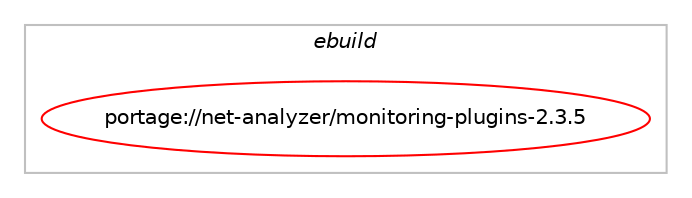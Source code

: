digraph prolog {

# *************
# Graph options
# *************

newrank=true;
concentrate=true;
compound=true;
graph [rankdir=LR,fontname=Helvetica,fontsize=10,ranksep=1.5];#, ranksep=2.5, nodesep=0.2];
edge  [arrowhead=vee];
node  [fontname=Helvetica,fontsize=10];

# **********
# The ebuild
# **********

subgraph cluster_leftcol {
color=gray;
label=<<i>ebuild</i>>;
id [label="portage://net-analyzer/monitoring-plugins-2.3.5", color=red, width=4, href="../net-analyzer/monitoring-plugins-2.3.5.svg"];
}

# ****************
# The dependencies
# ****************

subgraph cluster_midcol {
color=gray;
label=<<i>dependencies</i>>;
subgraph cluster_compile {
fillcolor="#eeeeee";
style=filled;
label=<<i>compile</i>>;
# *** BEGIN UNKNOWN DEPENDENCY TYPE (TODO) ***
# id -> equal(use_conditional_group(positive,curl,portage://net-analyzer/monitoring-plugins-2.3.5,[package_dependency(portage://net-analyzer/monitoring-plugins-2.3.5,install,no,dev-libs,uriparser,none,[,,],[],[]),package_dependency(portage://net-analyzer/monitoring-plugins-2.3.5,install,no,net-misc,curl,none,[,,],[],[])]))
# *** END UNKNOWN DEPENDENCY TYPE (TODO) ***

# *** BEGIN UNKNOWN DEPENDENCY TYPE (TODO) ***
# id -> equal(use_conditional_group(positive,dns,portage://net-analyzer/monitoring-plugins-2.3.5,[package_dependency(portage://net-analyzer/monitoring-plugins-2.3.5,install,no,net-dns,bind-tools,none,[,,],[],[])]))
# *** END UNKNOWN DEPENDENCY TYPE (TODO) ***

# *** BEGIN UNKNOWN DEPENDENCY TYPE (TODO) ***
# id -> equal(use_conditional_group(positive,fping,portage://net-analyzer/monitoring-plugins-2.3.5,[package_dependency(portage://net-analyzer/monitoring-plugins-2.3.5,install,no,net-analyzer,fping,none,[,,],[],[])]))
# *** END UNKNOWN DEPENDENCY TYPE (TODO) ***

# *** BEGIN UNKNOWN DEPENDENCY TYPE (TODO) ***
# id -> equal(use_conditional_group(positive,game,portage://net-analyzer/monitoring-plugins-2.3.5,[package_dependency(portage://net-analyzer/monitoring-plugins-2.3.5,install,no,games-util,qstat,none,[,,],[],[])]))
# *** END UNKNOWN DEPENDENCY TYPE (TODO) ***

# *** BEGIN UNKNOWN DEPENDENCY TYPE (TODO) ***
# id -> equal(use_conditional_group(positive,ldap,portage://net-analyzer/monitoring-plugins-2.3.5,[package_dependency(portage://net-analyzer/monitoring-plugins-2.3.5,install,no,net-nds,openldap,none,[,,],any_same_slot,[])]))
# *** END UNKNOWN DEPENDENCY TYPE (TODO) ***

# *** BEGIN UNKNOWN DEPENDENCY TYPE (TODO) ***
# id -> equal(use_conditional_group(positive,mysql,portage://net-analyzer/monitoring-plugins-2.3.5,[any_of_group([package_dependency(portage://net-analyzer/monitoring-plugins-2.3.5,install,no,dev-db,mysql-connector-c,none,[,,],[],[]),package_dependency(portage://net-analyzer/monitoring-plugins-2.3.5,install,no,dev-db,mariadb-connector-c,none,[,,],[],[])])]))
# *** END UNKNOWN DEPENDENCY TYPE (TODO) ***

# *** BEGIN UNKNOWN DEPENDENCY TYPE (TODO) ***
# id -> equal(use_conditional_group(positive,postgres,portage://net-analyzer/monitoring-plugins-2.3.5,[package_dependency(portage://net-analyzer/monitoring-plugins-2.3.5,install,no,dev-db,postgresql,none,[,,],any_same_slot,[])]))
# *** END UNKNOWN DEPENDENCY TYPE (TODO) ***

# *** BEGIN UNKNOWN DEPENDENCY TYPE (TODO) ***
# id -> equal(use_conditional_group(positive,radius,portage://net-analyzer/monitoring-plugins-2.3.5,[package_dependency(portage://net-analyzer/monitoring-plugins-2.3.5,install,no,net-dialup,freeradius-client,none,[,,],[],[])]))
# *** END UNKNOWN DEPENDENCY TYPE (TODO) ***

# *** BEGIN UNKNOWN DEPENDENCY TYPE (TODO) ***
# id -> equal(use_conditional_group(positive,samba,portage://net-analyzer/monitoring-plugins-2.3.5,[package_dependency(portage://net-analyzer/monitoring-plugins-2.3.5,install,no,net-fs,samba,none,[,,],[],[])]))
# *** END UNKNOWN DEPENDENCY TYPE (TODO) ***

# *** BEGIN UNKNOWN DEPENDENCY TYPE (TODO) ***
# id -> equal(use_conditional_group(positive,snmp,portage://net-analyzer/monitoring-plugins-2.3.5,[package_dependency(portage://net-analyzer/monitoring-plugins-2.3.5,install,no,dev-perl,Net-SNMP,none,[,,],[],[]),package_dependency(portage://net-analyzer/monitoring-plugins-2.3.5,install,no,net-analyzer,net-snmp,none,[,,],[],[use(disable(minimal),none)])]))
# *** END UNKNOWN DEPENDENCY TYPE (TODO) ***

# *** BEGIN UNKNOWN DEPENDENCY TYPE (TODO) ***
# id -> equal(use_conditional_group(positive,ssh,portage://net-analyzer/monitoring-plugins-2.3.5,[package_dependency(portage://net-analyzer/monitoring-plugins-2.3.5,install,no,virtual,openssh,none,[,,],[],[])]))
# *** END UNKNOWN DEPENDENCY TYPE (TODO) ***

# *** BEGIN UNKNOWN DEPENDENCY TYPE (TODO) ***
# id -> equal(use_conditional_group(positive,ssl,portage://net-analyzer/monitoring-plugins-2.3.5,[use_conditional_group(negative,gnutls,portage://net-analyzer/monitoring-plugins-2.3.5,[package_dependency(portage://net-analyzer/monitoring-plugins-2.3.5,install,no,dev-libs,openssl,none,[,,],[slot(0),equal],[])]),use_conditional_group(positive,gnutls,portage://net-analyzer/monitoring-plugins-2.3.5,[package_dependency(portage://net-analyzer/monitoring-plugins-2.3.5,install,no,net-libs,gnutls,none,[,,],[],[])])]))
# *** END UNKNOWN DEPENDENCY TYPE (TODO) ***

# *** BEGIN UNKNOWN DEPENDENCY TYPE (TODO) ***
# id -> equal(package_dependency(portage://net-analyzer/monitoring-plugins-2.3.5,install,no,dev-lang,perl,none,[,,],[],[]))
# *** END UNKNOWN DEPENDENCY TYPE (TODO) ***

}
subgraph cluster_compileandrun {
fillcolor="#eeeeee";
style=filled;
label=<<i>compile and run</i>>;
}
subgraph cluster_run {
fillcolor="#eeeeee";
style=filled;
label=<<i>run</i>>;
# *** BEGIN UNKNOWN DEPENDENCY TYPE (TODO) ***
# id -> equal(use_conditional_group(positive,curl,portage://net-analyzer/monitoring-plugins-2.3.5,[package_dependency(portage://net-analyzer/monitoring-plugins-2.3.5,run,no,dev-libs,uriparser,none,[,,],[],[]),package_dependency(portage://net-analyzer/monitoring-plugins-2.3.5,run,no,net-misc,curl,none,[,,],[],[])]))
# *** END UNKNOWN DEPENDENCY TYPE (TODO) ***

# *** BEGIN UNKNOWN DEPENDENCY TYPE (TODO) ***
# id -> equal(use_conditional_group(positive,dns,portage://net-analyzer/monitoring-plugins-2.3.5,[package_dependency(portage://net-analyzer/monitoring-plugins-2.3.5,run,no,net-dns,bind-tools,none,[,,],[],[])]))
# *** END UNKNOWN DEPENDENCY TYPE (TODO) ***

# *** BEGIN UNKNOWN DEPENDENCY TYPE (TODO) ***
# id -> equal(use_conditional_group(positive,fping,portage://net-analyzer/monitoring-plugins-2.3.5,[package_dependency(portage://net-analyzer/monitoring-plugins-2.3.5,run,no,net-analyzer,fping,none,[,,],[],[])]))
# *** END UNKNOWN DEPENDENCY TYPE (TODO) ***

# *** BEGIN UNKNOWN DEPENDENCY TYPE (TODO) ***
# id -> equal(use_conditional_group(positive,game,portage://net-analyzer/monitoring-plugins-2.3.5,[package_dependency(portage://net-analyzer/monitoring-plugins-2.3.5,run,no,games-util,qstat,none,[,,],[],[])]))
# *** END UNKNOWN DEPENDENCY TYPE (TODO) ***

# *** BEGIN UNKNOWN DEPENDENCY TYPE (TODO) ***
# id -> equal(use_conditional_group(positive,ldap,portage://net-analyzer/monitoring-plugins-2.3.5,[package_dependency(portage://net-analyzer/monitoring-plugins-2.3.5,run,no,net-nds,openldap,none,[,,],any_same_slot,[])]))
# *** END UNKNOWN DEPENDENCY TYPE (TODO) ***

# *** BEGIN UNKNOWN DEPENDENCY TYPE (TODO) ***
# id -> equal(use_conditional_group(positive,mysql,portage://net-analyzer/monitoring-plugins-2.3.5,[any_of_group([package_dependency(portage://net-analyzer/monitoring-plugins-2.3.5,run,no,dev-db,mysql-connector-c,none,[,,],[],[]),package_dependency(portage://net-analyzer/monitoring-plugins-2.3.5,run,no,dev-db,mariadb-connector-c,none,[,,],[],[])])]))
# *** END UNKNOWN DEPENDENCY TYPE (TODO) ***

# *** BEGIN UNKNOWN DEPENDENCY TYPE (TODO) ***
# id -> equal(use_conditional_group(positive,postgres,portage://net-analyzer/monitoring-plugins-2.3.5,[package_dependency(portage://net-analyzer/monitoring-plugins-2.3.5,run,no,dev-db,postgresql,none,[,,],any_same_slot,[])]))
# *** END UNKNOWN DEPENDENCY TYPE (TODO) ***

# *** BEGIN UNKNOWN DEPENDENCY TYPE (TODO) ***
# id -> equal(use_conditional_group(positive,radius,portage://net-analyzer/monitoring-plugins-2.3.5,[package_dependency(portage://net-analyzer/monitoring-plugins-2.3.5,run,no,net-dialup,freeradius-client,none,[,,],[],[])]))
# *** END UNKNOWN DEPENDENCY TYPE (TODO) ***

# *** BEGIN UNKNOWN DEPENDENCY TYPE (TODO) ***
# id -> equal(use_conditional_group(positive,samba,portage://net-analyzer/monitoring-plugins-2.3.5,[package_dependency(portage://net-analyzer/monitoring-plugins-2.3.5,run,no,net-fs,samba,none,[,,],[],[])]))
# *** END UNKNOWN DEPENDENCY TYPE (TODO) ***

# *** BEGIN UNKNOWN DEPENDENCY TYPE (TODO) ***
# id -> equal(use_conditional_group(positive,snmp,portage://net-analyzer/monitoring-plugins-2.3.5,[package_dependency(portage://net-analyzer/monitoring-plugins-2.3.5,run,no,dev-perl,Net-SNMP,none,[,,],[],[]),package_dependency(portage://net-analyzer/monitoring-plugins-2.3.5,run,no,net-analyzer,net-snmp,none,[,,],[],[use(disable(minimal),none)])]))
# *** END UNKNOWN DEPENDENCY TYPE (TODO) ***

# *** BEGIN UNKNOWN DEPENDENCY TYPE (TODO) ***
# id -> equal(use_conditional_group(positive,ssh,portage://net-analyzer/monitoring-plugins-2.3.5,[package_dependency(portage://net-analyzer/monitoring-plugins-2.3.5,run,no,virtual,openssh,none,[,,],[],[])]))
# *** END UNKNOWN DEPENDENCY TYPE (TODO) ***

# *** BEGIN UNKNOWN DEPENDENCY TYPE (TODO) ***
# id -> equal(use_conditional_group(positive,ssl,portage://net-analyzer/monitoring-plugins-2.3.5,[use_conditional_group(negative,gnutls,portage://net-analyzer/monitoring-plugins-2.3.5,[package_dependency(portage://net-analyzer/monitoring-plugins-2.3.5,run,no,dev-libs,openssl,none,[,,],[slot(0),equal],[])]),use_conditional_group(positive,gnutls,portage://net-analyzer/monitoring-plugins-2.3.5,[package_dependency(portage://net-analyzer/monitoring-plugins-2.3.5,run,no,net-libs,gnutls,none,[,,],[],[])])]))
# *** END UNKNOWN DEPENDENCY TYPE (TODO) ***

# *** BEGIN UNKNOWN DEPENDENCY TYPE (TODO) ***
# id -> equal(package_dependency(portage://net-analyzer/monitoring-plugins-2.3.5,run,no,acct-group,nagios,none,[,,],[],[]))
# *** END UNKNOWN DEPENDENCY TYPE (TODO) ***

# *** BEGIN UNKNOWN DEPENDENCY TYPE (TODO) ***
# id -> equal(package_dependency(portage://net-analyzer/monitoring-plugins-2.3.5,run,no,acct-user,nagios,none,[,,],[],[]))
# *** END UNKNOWN DEPENDENCY TYPE (TODO) ***

# *** BEGIN UNKNOWN DEPENDENCY TYPE (TODO) ***
# id -> equal(package_dependency(portage://net-analyzer/monitoring-plugins-2.3.5,run,no,dev-lang,perl,none,[,,],[],[]))
# *** END UNKNOWN DEPENDENCY TYPE (TODO) ***

# *** BEGIN UNKNOWN DEPENDENCY TYPE (TODO) ***
# id -> equal(package_dependency(portage://net-analyzer/monitoring-plugins-2.3.5,run,weak,net-analyzer,nagios-plugins,none,[,,],[],[]))
# *** END UNKNOWN DEPENDENCY TYPE (TODO) ***

}
}

# **************
# The candidates
# **************

subgraph cluster_choices {
rank=same;
color=gray;
label=<<i>candidates</i>>;

}

}
